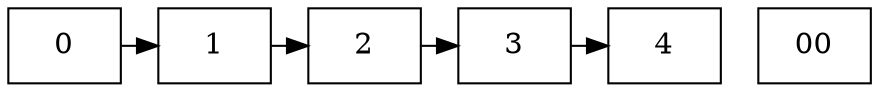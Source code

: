 digraph G{
node [shape=box];

//agregando nodos
N0[label="0", group=0];
N1[label="1", group=0];
N2[label="2", group=0];
N3[label="3", group=0];
N4[label="4", group=0];

N00[label="00", group=0];
//agregado, group=0conexiones, o flechas
{rank = same;N0;N1;N2;N3;N4;};
N0 -> N1;
N1 -> N2;
N2 -> N3
N3 -> N4;

}